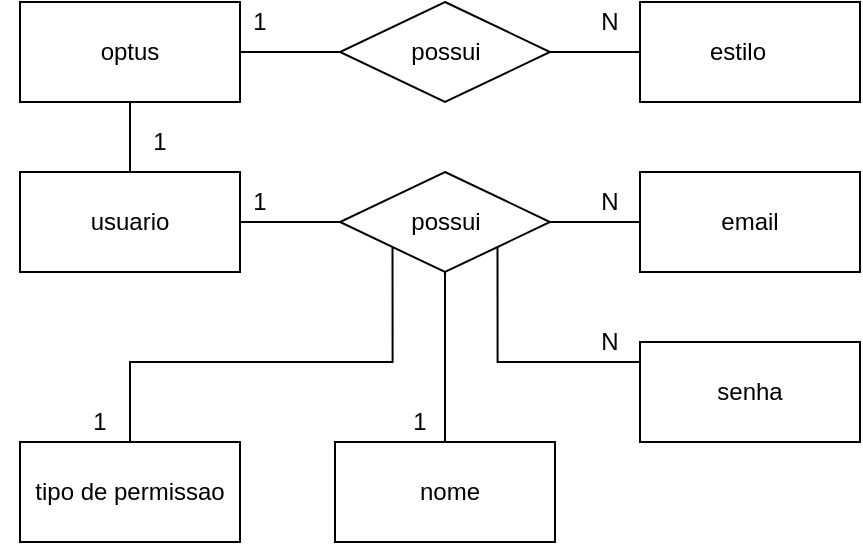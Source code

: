 <mxfile version="14.8.1" type="device"><diagram id="H7VbWU1axodqVMrR6MDl" name="Page-1"><mxGraphModel dx="1081" dy="673" grid="1" gridSize="10" guides="1" tooltips="1" connect="1" arrows="1" fold="1" page="1" pageScale="1" pageWidth="827" pageHeight="1169" math="0" shadow="0"><root><mxCell id="0"/><mxCell id="1" parent="0"/><mxCell id="YaPU_c5g6TRqf5WZkNEe-50" style="edgeStyle=orthogonalEdgeStyle;rounded=0;orthogonalLoop=1;jettySize=auto;html=1;exitX=0.5;exitY=1;exitDx=0;exitDy=0;entryX=0.5;entryY=0;entryDx=0;entryDy=0;endArrow=none;endFill=0;" edge="1" parent="1" source="YaPU_c5g6TRqf5WZkNEe-1" target="YaPU_c5g6TRqf5WZkNEe-33"><mxGeometry relative="1" as="geometry"/></mxCell><mxCell id="YaPU_c5g6TRqf5WZkNEe-1" value="" style="rounded=0;whiteSpace=wrap;html=1;" vertex="1" parent="1"><mxGeometry x="110" y="180" width="110" height="50" as="geometry"/></mxCell><mxCell id="YaPU_c5g6TRqf5WZkNEe-2" value="&lt;div&gt;optus&lt;/div&gt;" style="text;html=1;strokeColor=none;fillColor=none;align=center;verticalAlign=middle;whiteSpace=wrap;rounded=0;" vertex="1" parent="1"><mxGeometry x="145" y="195" width="40" height="20" as="geometry"/></mxCell><mxCell id="YaPU_c5g6TRqf5WZkNEe-3" value="" style="rounded=0;whiteSpace=wrap;html=1;" vertex="1" parent="1"><mxGeometry x="420" y="180" width="110" height="50" as="geometry"/></mxCell><mxCell id="YaPU_c5g6TRqf5WZkNEe-4" value="&lt;div&gt;estilo&lt;/div&gt;" style="text;html=1;strokeColor=none;fillColor=none;align=center;verticalAlign=middle;whiteSpace=wrap;rounded=0;" vertex="1" parent="1"><mxGeometry x="449" y="195" width="40" height="20" as="geometry"/></mxCell><mxCell id="YaPU_c5g6TRqf5WZkNEe-6" value="" style="rounded=0;whiteSpace=wrap;html=1;" vertex="1" parent="1"><mxGeometry x="267.5" y="400" width="110" height="50" as="geometry"/></mxCell><mxCell id="YaPU_c5g6TRqf5WZkNEe-7" value="" style="rounded=0;whiteSpace=wrap;html=1;" vertex="1" parent="1"><mxGeometry x="420" y="350" width="110" height="50" as="geometry"/></mxCell><mxCell id="YaPU_c5g6TRqf5WZkNEe-8" value="" style="rounded=0;whiteSpace=wrap;html=1;" vertex="1" parent="1"><mxGeometry x="420" y="265" width="110" height="50" as="geometry"/></mxCell><mxCell id="YaPU_c5g6TRqf5WZkNEe-44" style="edgeStyle=orthogonalEdgeStyle;rounded=0;orthogonalLoop=1;jettySize=auto;html=1;exitX=0.5;exitY=0;exitDx=0;exitDy=0;entryX=0;entryY=1;entryDx=0;entryDy=0;endArrow=none;endFill=0;" edge="1" parent="1" source="YaPU_c5g6TRqf5WZkNEe-9" target="YaPU_c5g6TRqf5WZkNEe-35"><mxGeometry relative="1" as="geometry"><Array as="points"><mxPoint x="165" y="360"/><mxPoint x="296" y="360"/></Array></mxGeometry></mxCell><mxCell id="YaPU_c5g6TRqf5WZkNEe-9" value="" style="rounded=0;whiteSpace=wrap;html=1;" vertex="1" parent="1"><mxGeometry x="110" y="400" width="110" height="50" as="geometry"/></mxCell><mxCell id="YaPU_c5g6TRqf5WZkNEe-17" value="nome" style="text;html=1;strokeColor=none;fillColor=none;align=center;verticalAlign=middle;whiteSpace=wrap;rounded=0;" vertex="1" parent="1"><mxGeometry x="305" y="415" width="40" height="20" as="geometry"/></mxCell><mxCell id="YaPU_c5g6TRqf5WZkNEe-19" value="&lt;div&gt;email&lt;/div&gt;" style="text;html=1;strokeColor=none;fillColor=none;align=center;verticalAlign=middle;whiteSpace=wrap;rounded=0;" vertex="1" parent="1"><mxGeometry x="455" y="280" width="40" height="20" as="geometry"/></mxCell><mxCell id="YaPU_c5g6TRqf5WZkNEe-20" value="&lt;div&gt;senha&lt;/div&gt;" style="text;html=1;strokeColor=none;fillColor=none;align=center;verticalAlign=middle;whiteSpace=wrap;rounded=0;" vertex="1" parent="1"><mxGeometry x="455" y="365" width="40" height="20" as="geometry"/></mxCell><mxCell id="YaPU_c5g6TRqf5WZkNEe-21" value="tipo de permissao" style="text;html=1;strokeColor=none;fillColor=none;align=center;verticalAlign=middle;whiteSpace=wrap;rounded=0;" vertex="1" parent="1"><mxGeometry x="100" y="415" width="130" height="20" as="geometry"/></mxCell><mxCell id="YaPU_c5g6TRqf5WZkNEe-24" style="edgeStyle=orthogonalEdgeStyle;rounded=0;orthogonalLoop=1;jettySize=auto;html=1;exitX=0;exitY=0.5;exitDx=0;exitDy=0;entryX=1;entryY=0.5;entryDx=0;entryDy=0;endArrow=none;endFill=0;" edge="1" parent="1" source="YaPU_c5g6TRqf5WZkNEe-22" target="YaPU_c5g6TRqf5WZkNEe-1"><mxGeometry relative="1" as="geometry"/></mxCell><mxCell id="YaPU_c5g6TRqf5WZkNEe-25" style="edgeStyle=orthogonalEdgeStyle;rounded=0;orthogonalLoop=1;jettySize=auto;html=1;exitX=1;exitY=0.5;exitDx=0;exitDy=0;entryX=0;entryY=0.5;entryDx=0;entryDy=0;endArrow=none;endFill=0;" edge="1" parent="1" source="YaPU_c5g6TRqf5WZkNEe-22" target="YaPU_c5g6TRqf5WZkNEe-3"><mxGeometry relative="1" as="geometry"/></mxCell><mxCell id="YaPU_c5g6TRqf5WZkNEe-22" value="" style="rhombus;whiteSpace=wrap;html=1;" vertex="1" parent="1"><mxGeometry x="270" y="180" width="105" height="50" as="geometry"/></mxCell><mxCell id="YaPU_c5g6TRqf5WZkNEe-26" value="possui" style="text;html=1;strokeColor=none;fillColor=none;align=center;verticalAlign=middle;whiteSpace=wrap;rounded=0;" vertex="1" parent="1"><mxGeometry x="302.5" y="195" width="40" height="20" as="geometry"/></mxCell><mxCell id="YaPU_c5g6TRqf5WZkNEe-33" value="" style="rounded=0;whiteSpace=wrap;html=1;" vertex="1" parent="1"><mxGeometry x="110" y="265" width="110" height="50" as="geometry"/></mxCell><mxCell id="YaPU_c5g6TRqf5WZkNEe-34" value="&lt;div&gt;usuario&lt;/div&gt;" style="text;html=1;strokeColor=none;fillColor=none;align=center;verticalAlign=middle;whiteSpace=wrap;rounded=0;" vertex="1" parent="1"><mxGeometry x="145" y="280" width="40" height="20" as="geometry"/></mxCell><mxCell id="YaPU_c5g6TRqf5WZkNEe-37" style="edgeStyle=orthogonalEdgeStyle;rounded=0;orthogonalLoop=1;jettySize=auto;html=1;entryX=1;entryY=0.5;entryDx=0;entryDy=0;endArrow=none;endFill=0;" edge="1" parent="1" source="YaPU_c5g6TRqf5WZkNEe-35" target="YaPU_c5g6TRqf5WZkNEe-33"><mxGeometry relative="1" as="geometry"/></mxCell><mxCell id="YaPU_c5g6TRqf5WZkNEe-38" style="edgeStyle=orthogonalEdgeStyle;rounded=0;orthogonalLoop=1;jettySize=auto;html=1;exitX=1;exitY=0.5;exitDx=0;exitDy=0;entryX=0;entryY=0.5;entryDx=0;entryDy=0;endArrow=none;endFill=0;" edge="1" parent="1" source="YaPU_c5g6TRqf5WZkNEe-35" target="YaPU_c5g6TRqf5WZkNEe-8"><mxGeometry relative="1" as="geometry"/></mxCell><mxCell id="YaPU_c5g6TRqf5WZkNEe-40" style="edgeStyle=orthogonalEdgeStyle;rounded=0;orthogonalLoop=1;jettySize=auto;html=1;exitX=0.5;exitY=1;exitDx=0;exitDy=0;entryX=0.5;entryY=0;entryDx=0;entryDy=0;endArrow=none;endFill=0;" edge="1" parent="1" source="YaPU_c5g6TRqf5WZkNEe-35" target="YaPU_c5g6TRqf5WZkNEe-6"><mxGeometry relative="1" as="geometry"/></mxCell><mxCell id="YaPU_c5g6TRqf5WZkNEe-43" style="edgeStyle=orthogonalEdgeStyle;rounded=0;orthogonalLoop=1;jettySize=auto;html=1;exitX=1;exitY=1;exitDx=0;exitDy=0;entryX=0;entryY=0.5;entryDx=0;entryDy=0;endArrow=none;endFill=0;" edge="1" parent="1" source="YaPU_c5g6TRqf5WZkNEe-35"><mxGeometry relative="1" as="geometry"><mxPoint x="420" y="365" as="targetPoint"/><Array as="points"><mxPoint x="349" y="360"/><mxPoint x="420" y="360"/></Array></mxGeometry></mxCell><mxCell id="YaPU_c5g6TRqf5WZkNEe-35" value="" style="rhombus;whiteSpace=wrap;html=1;" vertex="1" parent="1"><mxGeometry x="270" y="265" width="105" height="50" as="geometry"/></mxCell><mxCell id="YaPU_c5g6TRqf5WZkNEe-45" value="possui" style="text;html=1;strokeColor=none;fillColor=none;align=center;verticalAlign=middle;whiteSpace=wrap;rounded=0;" vertex="1" parent="1"><mxGeometry x="302.5" y="280" width="40" height="20" as="geometry"/></mxCell><mxCell id="YaPU_c5g6TRqf5WZkNEe-47" value="1" style="text;html=1;strokeColor=none;fillColor=none;align=center;verticalAlign=middle;whiteSpace=wrap;rounded=0;" vertex="1" parent="1"><mxGeometry x="210" y="180" width="40" height="20" as="geometry"/></mxCell><mxCell id="YaPU_c5g6TRqf5WZkNEe-49" value="N" style="text;html=1;strokeColor=none;fillColor=none;align=center;verticalAlign=middle;whiteSpace=wrap;rounded=0;" vertex="1" parent="1"><mxGeometry x="385" y="180" width="40" height="20" as="geometry"/></mxCell><mxCell id="YaPU_c5g6TRqf5WZkNEe-51" value="1" style="text;html=1;strokeColor=none;fillColor=none;align=center;verticalAlign=middle;whiteSpace=wrap;rounded=0;" vertex="1" parent="1"><mxGeometry x="160" y="240" width="40" height="20" as="geometry"/></mxCell><mxCell id="YaPU_c5g6TRqf5WZkNEe-53" value="N" style="text;html=1;strokeColor=none;fillColor=none;align=center;verticalAlign=middle;whiteSpace=wrap;rounded=0;" vertex="1" parent="1"><mxGeometry x="385" y="270" width="40" height="20" as="geometry"/></mxCell><mxCell id="YaPU_c5g6TRqf5WZkNEe-54" value="N" style="text;html=1;strokeColor=none;fillColor=none;align=center;verticalAlign=middle;whiteSpace=wrap;rounded=0;" vertex="1" parent="1"><mxGeometry x="385" y="340" width="40" height="20" as="geometry"/></mxCell><mxCell id="YaPU_c5g6TRqf5WZkNEe-56" value="1" style="text;html=1;strokeColor=none;fillColor=none;align=center;verticalAlign=middle;whiteSpace=wrap;rounded=0;" vertex="1" parent="1"><mxGeometry x="290" y="380" width="40" height="20" as="geometry"/></mxCell><mxCell id="YaPU_c5g6TRqf5WZkNEe-58" value="1" style="text;html=1;strokeColor=none;fillColor=none;align=center;verticalAlign=middle;whiteSpace=wrap;rounded=0;" vertex="1" parent="1"><mxGeometry x="130" y="380" width="40" height="20" as="geometry"/></mxCell><mxCell id="YaPU_c5g6TRqf5WZkNEe-60" value="1" style="text;html=1;strokeColor=none;fillColor=none;align=center;verticalAlign=middle;whiteSpace=wrap;rounded=0;" vertex="1" parent="1"><mxGeometry x="210" y="270" width="40" height="20" as="geometry"/></mxCell></root></mxGraphModel></diagram></mxfile>